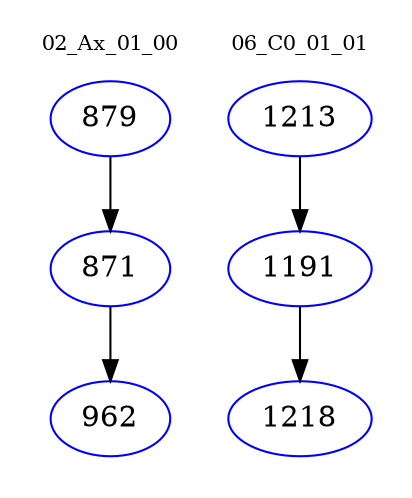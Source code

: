 digraph{
subgraph cluster_0 {
color = white
label = "02_Ax_01_00";
fontsize=10;
T0_879 [label="879", color="blue"]
T0_879 -> T0_871 [color="black"]
T0_871 [label="871", color="blue"]
T0_871 -> T0_962 [color="black"]
T0_962 [label="962", color="blue"]
}
subgraph cluster_1 {
color = white
label = "06_C0_01_01";
fontsize=10;
T1_1213 [label="1213", color="blue"]
T1_1213 -> T1_1191 [color="black"]
T1_1191 [label="1191", color="blue"]
T1_1191 -> T1_1218 [color="black"]
T1_1218 [label="1218", color="blue"]
}
}
